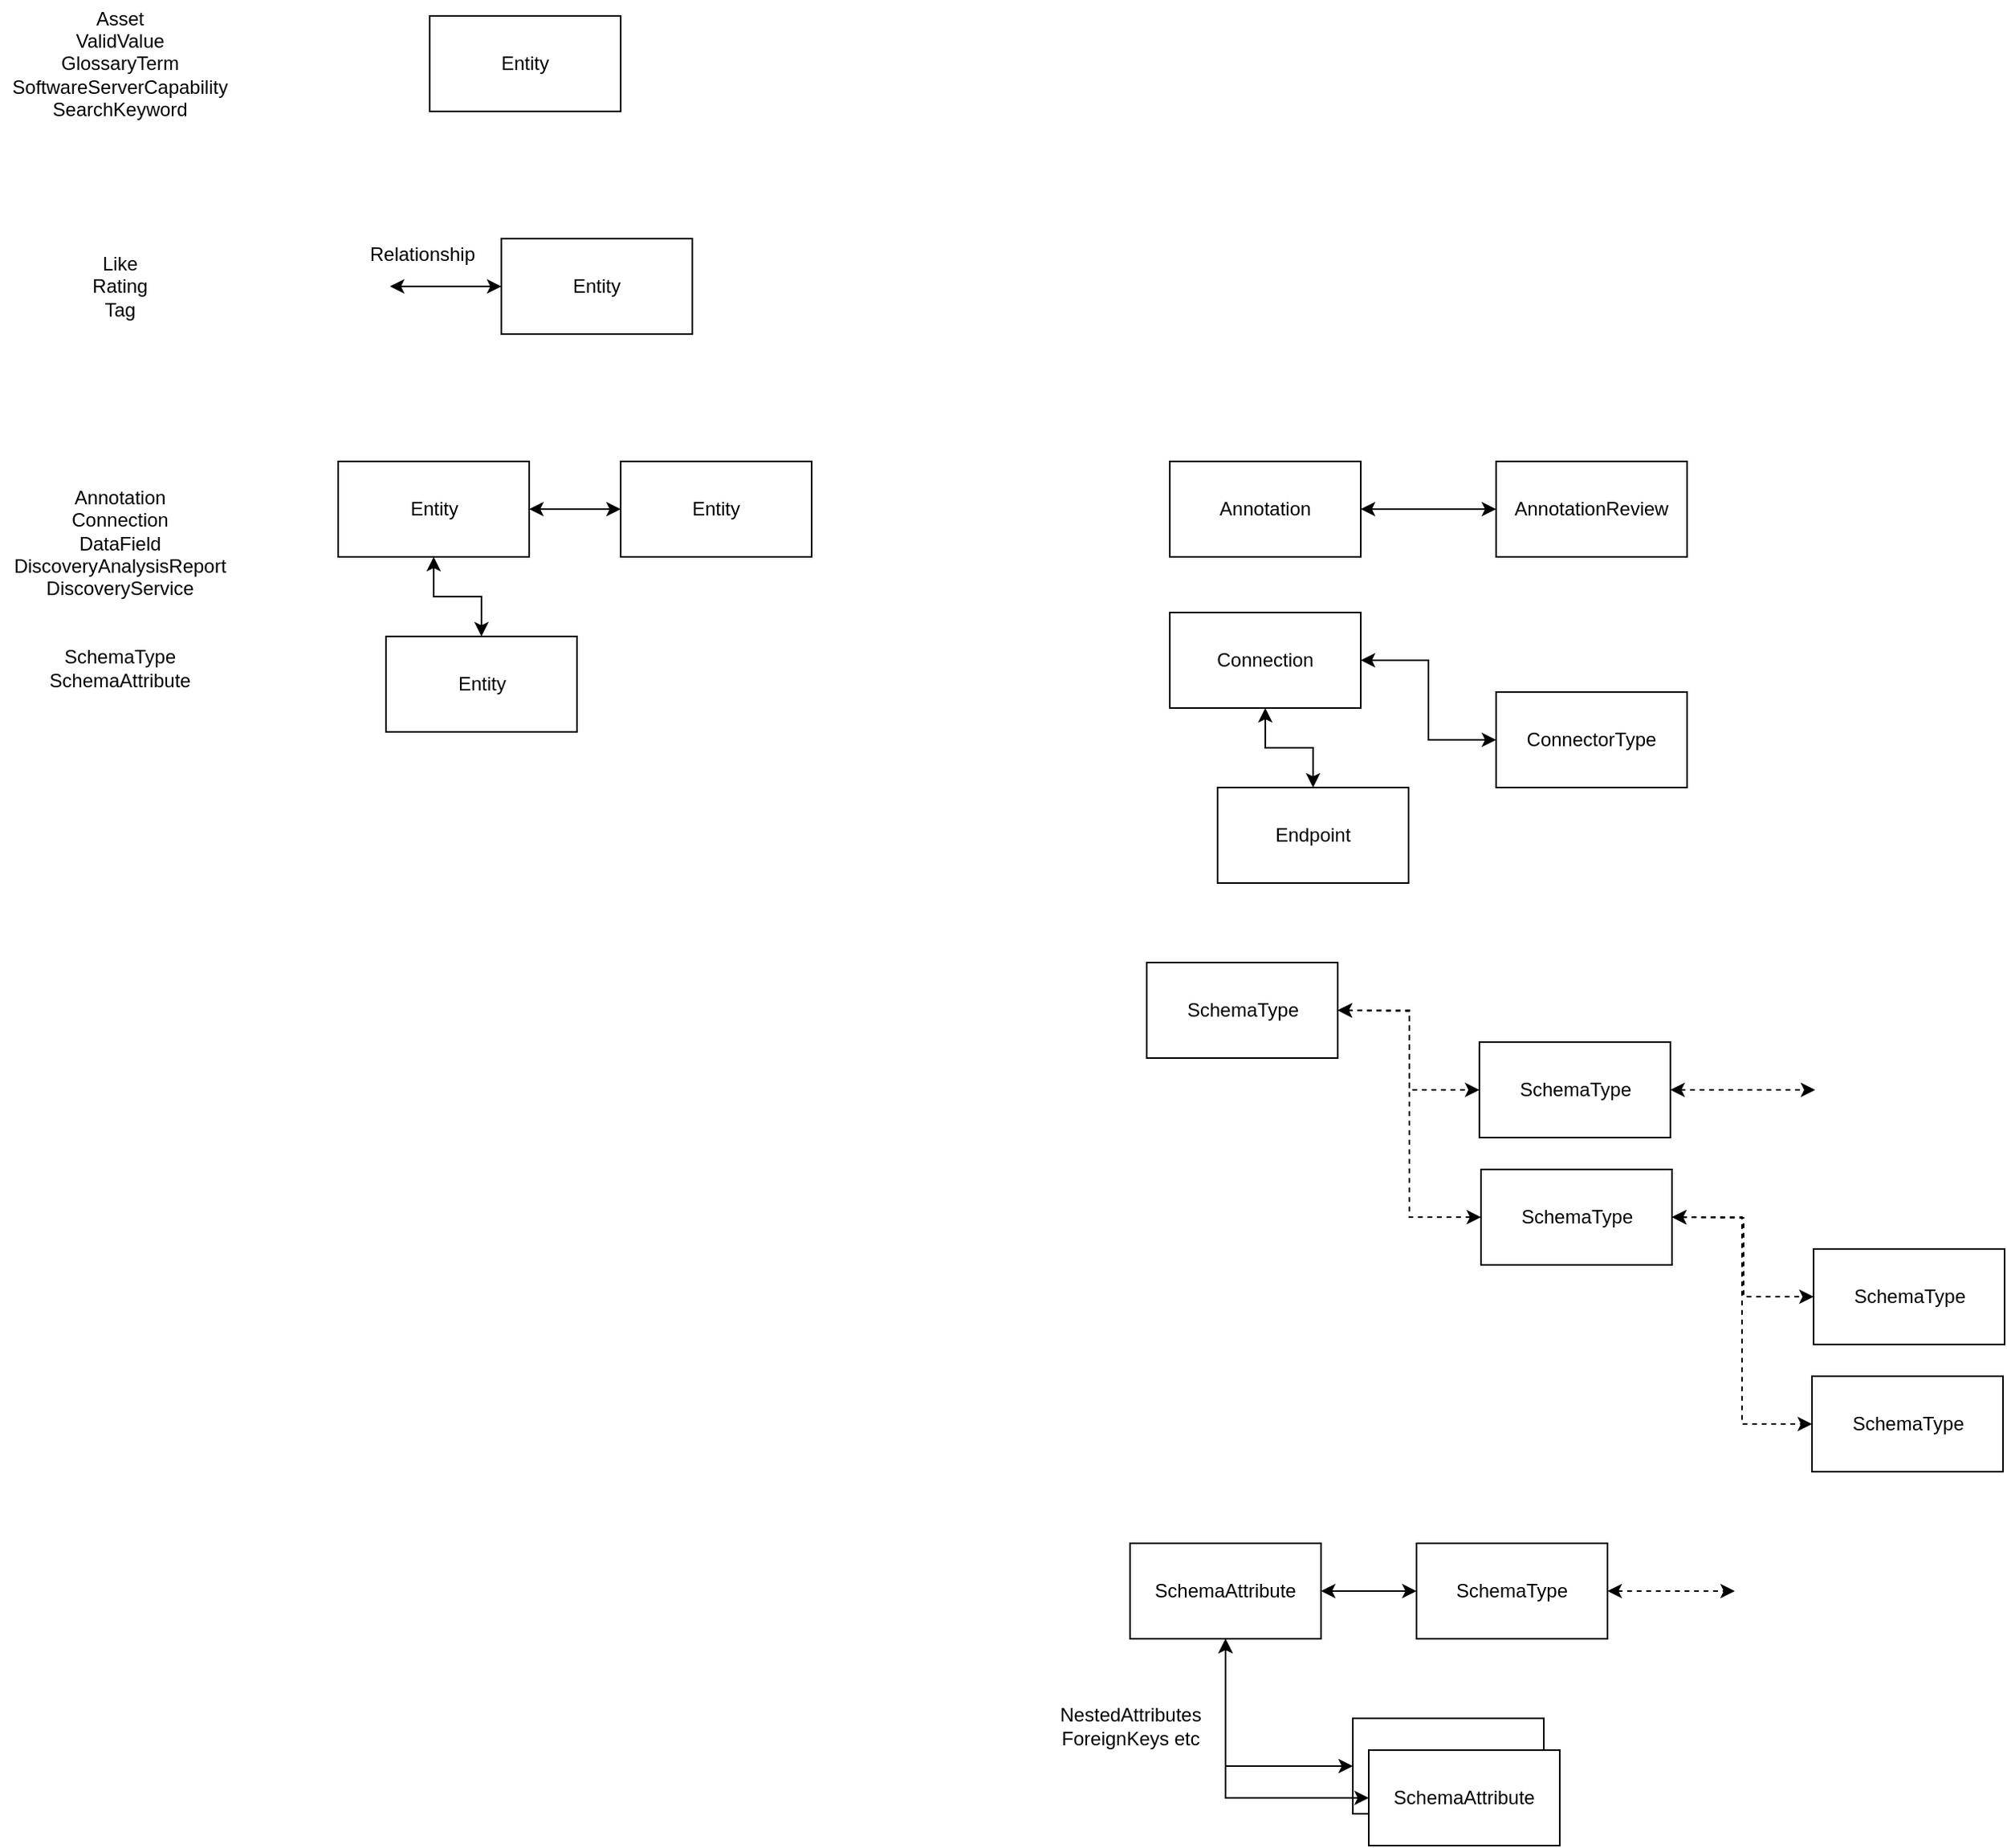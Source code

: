 <mxfile version="13.7.3" type="device" pages="2"><diagram id="WOKe0K098dLTB5CgRUqB" name="bean-patterns"><mxGraphModel dx="1119" dy="774" grid="1" gridSize="10" guides="1" tooltips="1" connect="1" arrows="1" fold="1" page="1" pageScale="1" pageWidth="827" pageHeight="1169" math="0" shadow="0"><root><mxCell id="0"/><mxCell id="1" parent="0"/><mxCell id="wYudcQo1ixllP3mrcvzr-1" value="Entity" style="rounded=0;whiteSpace=wrap;html=1;" vertex="1" parent="1"><mxGeometry x="320" y="100" width="120" height="60" as="geometry"/></mxCell><mxCell id="wYudcQo1ixllP3mrcvzr-2" value="Asset&lt;br&gt;ValidValue&lt;br&gt;GlossaryTerm&lt;br&gt;SoftwareServerCapability&lt;br&gt;SearchKeyword" style="text;html=1;align=center;verticalAlign=middle;resizable=0;points=[];autosize=1;" vertex="1" parent="1"><mxGeometry x="50" y="90" width="150" height="80" as="geometry"/></mxCell><mxCell id="wYudcQo1ixllP3mrcvzr-4" style="edgeStyle=orthogonalEdgeStyle;rounded=0;orthogonalLoop=1;jettySize=auto;html=1;exitX=0;exitY=0.5;exitDx=0;exitDy=0;startArrow=classic;startFill=1;" edge="1" parent="1" source="wYudcQo1ixllP3mrcvzr-3"><mxGeometry relative="1" as="geometry"><mxPoint x="295" y="270" as="targetPoint"/></mxGeometry></mxCell><mxCell id="wYudcQo1ixllP3mrcvzr-3" value="Entity" style="rounded=0;whiteSpace=wrap;html=1;" vertex="1" parent="1"><mxGeometry x="365" y="240" width="120" height="60" as="geometry"/></mxCell><mxCell id="wYudcQo1ixllP3mrcvzr-5" value="Relationship" style="text;html=1;align=center;verticalAlign=middle;resizable=0;points=[];autosize=1;" vertex="1" parent="1"><mxGeometry x="275" y="240" width="80" height="20" as="geometry"/></mxCell><mxCell id="wYudcQo1ixllP3mrcvzr-10" style="edgeStyle=orthogonalEdgeStyle;rounded=0;orthogonalLoop=1;jettySize=auto;html=1;entryX=0;entryY=0.5;entryDx=0;entryDy=0;startArrow=classic;startFill=1;" edge="1" parent="1" source="wYudcQo1ixllP3mrcvzr-7" target="wYudcQo1ixllP3mrcvzr-9"><mxGeometry relative="1" as="geometry"/></mxCell><mxCell id="wYudcQo1ixllP3mrcvzr-12" style="edgeStyle=orthogonalEdgeStyle;rounded=0;orthogonalLoop=1;jettySize=auto;html=1;exitX=0.5;exitY=1;exitDx=0;exitDy=0;entryX=0.5;entryY=0;entryDx=0;entryDy=0;startArrow=classic;startFill=1;" edge="1" parent="1" source="wYudcQo1ixllP3mrcvzr-7" target="wYudcQo1ixllP3mrcvzr-11"><mxGeometry relative="1" as="geometry"/></mxCell><mxCell id="wYudcQo1ixllP3mrcvzr-7" value="Connection" style="rounded=0;whiteSpace=wrap;html=1;" vertex="1" parent="1"><mxGeometry x="785" y="475" width="120" height="60" as="geometry"/></mxCell><mxCell id="wYudcQo1ixllP3mrcvzr-8" value="Like&lt;br&gt;Rating&lt;br&gt;Tag" style="text;html=1;align=center;verticalAlign=middle;resizable=0;points=[];autosize=1;" vertex="1" parent="1"><mxGeometry x="100" y="245" width="50" height="50" as="geometry"/></mxCell><mxCell id="wYudcQo1ixllP3mrcvzr-9" value="ConnectorType" style="rounded=0;whiteSpace=wrap;html=1;" vertex="1" parent="1"><mxGeometry x="990" y="525" width="120" height="60" as="geometry"/></mxCell><mxCell id="wYudcQo1ixllP3mrcvzr-11" value="Endpoint" style="rounded=0;whiteSpace=wrap;html=1;" vertex="1" parent="1"><mxGeometry x="815" y="585" width="120" height="60" as="geometry"/></mxCell><mxCell id="wYudcQo1ixllP3mrcvzr-13" value="Annotation&lt;br&gt;Connection&lt;br&gt;DataField&lt;br&gt;DiscoveryAnalysisReport&lt;br&gt;DiscoveryService&lt;br&gt;&lt;br&gt;&lt;br&gt;SchemaType&lt;br&gt;SchemaAttribute" style="text;html=1;align=center;verticalAlign=middle;resizable=0;points=[];autosize=1;" vertex="1" parent="1"><mxGeometry x="50" y="395" width="150" height="130" as="geometry"/></mxCell><mxCell id="N41MBb1XybE42FLAw9Z4-1" style="edgeStyle=orthogonalEdgeStyle;rounded=0;orthogonalLoop=1;jettySize=auto;html=1;entryX=0;entryY=0.5;entryDx=0;entryDy=0;startArrow=classic;startFill=1;" edge="1" parent="1" source="N41MBb1XybE42FLAw9Z4-3" target="N41MBb1XybE42FLAw9Z4-4"><mxGeometry relative="1" as="geometry"/></mxCell><mxCell id="N41MBb1XybE42FLAw9Z4-3" value="Annotation" style="rounded=0;whiteSpace=wrap;html=1;" vertex="1" parent="1"><mxGeometry x="785" y="380" width="120" height="60" as="geometry"/></mxCell><mxCell id="N41MBb1XybE42FLAw9Z4-4" value="AnnotationReview" style="rounded=0;whiteSpace=wrap;html=1;" vertex="1" parent="1"><mxGeometry x="990" y="380" width="120" height="60" as="geometry"/></mxCell><mxCell id="N41MBb1XybE42FLAw9Z4-7" value="SchemaType" style="rounded=0;whiteSpace=wrap;html=1;" vertex="1" parent="1"><mxGeometry x="770.5" y="695" width="120" height="60" as="geometry"/></mxCell><mxCell id="N41MBb1XybE42FLAw9Z4-8" style="edgeStyle=orthogonalEdgeStyle;rounded=0;orthogonalLoop=1;jettySize=auto;html=1;entryX=0;entryY=0.5;entryDx=0;entryDy=0;startArrow=classic;startFill=1;dashed=1;" edge="1" parent="1" target="N41MBb1XybE42FLAw9Z4-9"><mxGeometry relative="1" as="geometry"><mxPoint x="890.5" y="725" as="sourcePoint"/></mxGeometry></mxCell><mxCell id="N41MBb1XybE42FLAw9Z4-25" style="edgeStyle=orthogonalEdgeStyle;rounded=0;orthogonalLoop=1;jettySize=auto;html=1;exitX=1;exitY=0.5;exitDx=0;exitDy=0;startArrow=classic;startFill=1;dashed=1;" edge="1" parent="1" source="N41MBb1XybE42FLAw9Z4-9"><mxGeometry relative="1" as="geometry"><mxPoint x="1190.5" y="775" as="targetPoint"/></mxGeometry></mxCell><mxCell id="N41MBb1XybE42FLAw9Z4-9" value="SchemaType" style="rounded=0;whiteSpace=wrap;html=1;" vertex="1" parent="1"><mxGeometry x="979.5" y="745" width="120" height="60" as="geometry"/></mxCell><mxCell id="N41MBb1XybE42FLAw9Z4-10" style="edgeStyle=orthogonalEdgeStyle;rounded=0;orthogonalLoop=1;jettySize=auto;html=1;entryX=0;entryY=0.5;entryDx=0;entryDy=0;startArrow=classic;startFill=1;exitX=1;exitY=0.5;exitDx=0;exitDy=0;dashed=1;" edge="1" parent="1" target="N41MBb1XybE42FLAw9Z4-11" source="N41MBb1XybE42FLAw9Z4-7"><mxGeometry relative="1" as="geometry"><mxPoint x="891.5" y="805" as="sourcePoint"/></mxGeometry></mxCell><mxCell id="N41MBb1XybE42FLAw9Z4-11" value="SchemaType" style="rounded=0;whiteSpace=wrap;html=1;" vertex="1" parent="1"><mxGeometry x="980.5" y="825" width="120" height="60" as="geometry"/></mxCell><mxCell id="N41MBb1XybE42FLAw9Z4-12" style="edgeStyle=orthogonalEdgeStyle;rounded=0;orthogonalLoop=1;jettySize=auto;html=1;entryX=0;entryY=0.5;entryDx=0;entryDy=0;startArrow=classic;startFill=1;dashed=1;" edge="1" parent="1" target="N41MBb1XybE42FLAw9Z4-13"><mxGeometry relative="1" as="geometry"><mxPoint x="1100.5" y="855" as="sourcePoint"/></mxGeometry></mxCell><mxCell id="N41MBb1XybE42FLAw9Z4-13" value="SchemaType" style="rounded=0;whiteSpace=wrap;html=1;" vertex="1" parent="1"><mxGeometry x="1189.5" y="875" width="120" height="60" as="geometry"/></mxCell><mxCell id="N41MBb1XybE42FLAw9Z4-14" style="edgeStyle=orthogonalEdgeStyle;rounded=0;orthogonalLoop=1;jettySize=auto;html=1;entryX=0;entryY=0.5;entryDx=0;entryDy=0;startArrow=classic;startFill=1;exitX=1;exitY=0.5;exitDx=0;exitDy=0;dashed=1;" edge="1" parent="1" target="N41MBb1XybE42FLAw9Z4-15" source="N41MBb1XybE42FLAw9Z4-11"><mxGeometry relative="1" as="geometry"><mxPoint x="1099.5" y="935" as="sourcePoint"/></mxGeometry></mxCell><mxCell id="N41MBb1XybE42FLAw9Z4-15" value="SchemaType" style="rounded=0;whiteSpace=wrap;html=1;" vertex="1" parent="1"><mxGeometry x="1188.5" y="955" width="120" height="60" as="geometry"/></mxCell><mxCell id="N41MBb1XybE42FLAw9Z4-20" style="edgeStyle=orthogonalEdgeStyle;rounded=0;orthogonalLoop=1;jettySize=auto;html=1;exitX=1;exitY=0.5;exitDx=0;exitDy=0;startArrow=classic;startFill=1;" edge="1" parent="1" source="N41MBb1XybE42FLAw9Z4-16" target="N41MBb1XybE42FLAw9Z4-18"><mxGeometry relative="1" as="geometry"/></mxCell><mxCell id="N41MBb1XybE42FLAw9Z4-23" style="edgeStyle=orthogonalEdgeStyle;rounded=0;orthogonalLoop=1;jettySize=auto;html=1;exitX=0.5;exitY=1;exitDx=0;exitDy=0;entryX=0;entryY=0.5;entryDx=0;entryDy=0;startArrow=classic;startFill=1;" edge="1" parent="1" source="N41MBb1XybE42FLAw9Z4-16" target="N41MBb1XybE42FLAw9Z4-21"><mxGeometry relative="1" as="geometry"/></mxCell><mxCell id="N41MBb1XybE42FLAw9Z4-16" value="SchemaAttribute" style="rounded=0;whiteSpace=wrap;html=1;" vertex="1" parent="1"><mxGeometry x="760" y="1060" width="120" height="60" as="geometry"/></mxCell><mxCell id="N41MBb1XybE42FLAw9Z4-19" style="edgeStyle=orthogonalEdgeStyle;rounded=0;orthogonalLoop=1;jettySize=auto;html=1;exitX=1;exitY=0.5;exitDx=0;exitDy=0;startArrow=classic;startFill=1;dashed=1;" edge="1" parent="1" source="N41MBb1XybE42FLAw9Z4-18"><mxGeometry relative="1" as="geometry"><mxPoint x="1140" y="1090" as="targetPoint"/></mxGeometry></mxCell><mxCell id="N41MBb1XybE42FLAw9Z4-18" value="SchemaType" style="rounded=0;whiteSpace=wrap;html=1;" vertex="1" parent="1"><mxGeometry x="940" y="1060" width="120" height="60" as="geometry"/></mxCell><mxCell id="N41MBb1XybE42FLAw9Z4-21" value="SchemaAttribute" style="rounded=0;whiteSpace=wrap;html=1;" vertex="1" parent="1"><mxGeometry x="900" y="1170" width="120" height="60" as="geometry"/></mxCell><mxCell id="N41MBb1XybE42FLAw9Z4-22" value="SchemaAttribute" style="rounded=0;whiteSpace=wrap;html=1;" vertex="1" parent="1"><mxGeometry x="910" y="1190" width="120" height="60" as="geometry"/></mxCell><mxCell id="N41MBb1XybE42FLAw9Z4-24" style="edgeStyle=orthogonalEdgeStyle;rounded=0;orthogonalLoop=1;jettySize=auto;html=1;entryX=0;entryY=0.5;entryDx=0;entryDy=0;startArrow=classic;startFill=1;" edge="1" parent="1" source="N41MBb1XybE42FLAw9Z4-16" target="N41MBb1XybE42FLAw9Z4-22"><mxGeometry relative="1" as="geometry"><Array as="points"><mxPoint x="820" y="1220"/></Array></mxGeometry></mxCell><mxCell id="N41MBb1XybE42FLAw9Z4-26" value="NestedAttributes&lt;br&gt;ForeignKeys etc" style="text;html=1;align=center;verticalAlign=middle;resizable=0;points=[];autosize=1;" vertex="1" parent="1"><mxGeometry x="710" y="1160" width="100" height="30" as="geometry"/></mxCell><mxCell id="ffKWz_RVuydZKZG0DhGt-1" style="edgeStyle=orthogonalEdgeStyle;rounded=0;orthogonalLoop=1;jettySize=auto;html=1;entryX=0;entryY=0.5;entryDx=0;entryDy=0;startArrow=classic;startFill=1;" edge="1" parent="1" source="ffKWz_RVuydZKZG0DhGt-3" target="ffKWz_RVuydZKZG0DhGt-4"><mxGeometry relative="1" as="geometry"/></mxCell><mxCell id="ffKWz_RVuydZKZG0DhGt-2" style="edgeStyle=orthogonalEdgeStyle;rounded=0;orthogonalLoop=1;jettySize=auto;html=1;exitX=0.5;exitY=1;exitDx=0;exitDy=0;entryX=0.5;entryY=0;entryDx=0;entryDy=0;startArrow=classic;startFill=1;" edge="1" parent="1" source="ffKWz_RVuydZKZG0DhGt-3" target="ffKWz_RVuydZKZG0DhGt-5"><mxGeometry relative="1" as="geometry"/></mxCell><mxCell id="ffKWz_RVuydZKZG0DhGt-3" value="Entity" style="rounded=0;whiteSpace=wrap;html=1;" vertex="1" parent="1"><mxGeometry x="262.5" y="380" width="120" height="60" as="geometry"/></mxCell><mxCell id="ffKWz_RVuydZKZG0DhGt-4" value="Entity" style="rounded=0;whiteSpace=wrap;html=1;" vertex="1" parent="1"><mxGeometry x="440" y="380" width="120" height="60" as="geometry"/></mxCell><mxCell id="ffKWz_RVuydZKZG0DhGt-5" value="Entity" style="rounded=0;whiteSpace=wrap;html=1;" vertex="1" parent="1"><mxGeometry x="292.5" y="490" width="120" height="60" as="geometry"/></mxCell></root></mxGraphModel></diagram><diagram name="responsibilities" id="yt_lbJtnSAwA9r3Q_f6L"><mxGraphModel dx="1119" dy="774" grid="1" gridSize="10" guides="1" tooltips="1" connect="1" arrows="1" fold="1" page="1" pageScale="1" pageWidth="827" pageHeight="1169" math="0" shadow="0"><root><mxCell id="2n9loXJhLhWu4KnUcAPW-0"/><mxCell id="2n9loXJhLhWu4KnUcAPW-1" parent="2n9loXJhLhWu4KnUcAPW-0"/><mxCell id="pELzRI2JIFEomOu9lGyd-0" value="Beans" style="rounded=0;whiteSpace=wrap;html=1;" vertex="1" parent="2n9loXJhLhWu4KnUcAPW-1"><mxGeometry x="250" y="150" width="120" height="60" as="geometry"/></mxCell><mxCell id="pELzRI2JIFEomOu9lGyd-1" value="Converter" style="whiteSpace=wrap;html=1;" vertex="1" parent="2n9loXJhLhWu4KnUcAPW-1"><mxGeometry x="440" y="150" width="110" height="60" as="geometry"/></mxCell><mxCell id="pELzRI2JIFEomOu9lGyd-2" value="" style="endArrow=none;html=1;dashed=1;" edge="1" parent="2n9loXJhLhWu4KnUcAPW-1"><mxGeometry width="50" height="50" relative="1" as="geometry"><mxPoint x="120" y="230" as="sourcePoint"/><mxPoint x="630" y="230" as="targetPoint"/></mxGeometry></mxCell><mxCell id="pELzRI2JIFEomOu9lGyd-3" value="Handler" style="rounded=0;whiteSpace=wrap;html=1;" vertex="1" parent="2n9loXJhLhWu4KnUcAPW-1"><mxGeometry x="200" y="270" width="120" height="60" as="geometry"/></mxCell><mxCell id="pELzRI2JIFEomOu9lGyd-4" value="Builder" style="rounded=0;whiteSpace=wrap;html=1;" vertex="1" parent="2n9loXJhLhWu4KnUcAPW-1"><mxGeometry x="340" y="270" width="120" height="60" as="geometry"/></mxCell><mxCell id="pELzRI2JIFEomOu9lGyd-5" value="Mapper" style="rounded=0;whiteSpace=wrap;html=1;" vertex="1" parent="2n9loXJhLhWu4KnUcAPW-1"><mxGeometry x="480" y="270" width="120" height="60" as="geometry"/></mxCell><mxCell id="pELzRI2JIFEomOu9lGyd-6" value="OMAS" style="text;html=1;align=center;verticalAlign=middle;resizable=0;points=[];autosize=1;" vertex="1" parent="2n9loXJhLhWu4KnUcAPW-1"><mxGeometry x="65" y="130" width="50" height="20" as="geometry"/></mxCell><mxCell id="pELzRI2JIFEomOu9lGyd-7" value="GenericHandler" style="text;html=1;align=center;verticalAlign=middle;resizable=0;points=[];autosize=1;" vertex="1" parent="2n9loXJhLhWu4KnUcAPW-1"><mxGeometry x="40" y="270" width="100" height="20" as="geometry"/></mxCell><mxCell id="pELzRI2JIFEomOu9lGyd-8" value="" style="endArrow=none;html=1;dashed=1;" edge="1" parent="2n9loXJhLhWu4KnUcAPW-1"><mxGeometry width="50" height="50" relative="1" as="geometry"><mxPoint x="120" y="370" as="sourcePoint"/><mxPoint x="630" y="370" as="targetPoint"/></mxGeometry></mxCell><mxCell id="pELzRI2JIFEomOu9lGyd-9" value="RepositoryHandler" style="rounded=0;whiteSpace=wrap;html=1;" vertex="1" parent="2n9loXJhLhWu4KnUcAPW-1"><mxGeometry x="240" y="400" width="120" height="60" as="geometry"/></mxCell><mxCell id="pELzRI2JIFEomOu9lGyd-10" value="Iterators" style="rounded=0;whiteSpace=wrap;html=1;" vertex="1" parent="2n9loXJhLhWu4KnUcAPW-1"><mxGeometry x="430" y="400" width="120" height="60" as="geometry"/></mxCell><mxCell id="pELzRI2JIFEomOu9lGyd-11" value="" style="endArrow=none;html=1;dashed=1;" edge="1" parent="2n9loXJhLhWu4KnUcAPW-1"><mxGeometry width="50" height="50" relative="1" as="geometry"><mxPoint x="120" y="490" as="sourcePoint"/><mxPoint x="630" y="490" as="targetPoint"/></mxGeometry></mxCell><mxCell id="pELzRI2JIFEomOu9lGyd-12" value="OMRS" style="text;html=1;align=center;verticalAlign=middle;resizable=0;points=[];autosize=1;" vertex="1" parent="2n9loXJhLhWu4KnUcAPW-1"><mxGeometry x="360" y="510" width="50" height="20" as="geometry"/></mxCell><mxCell id="pELzRI2JIFEomOu9lGyd-13" value="RepositoryHandler" style="text;html=1;align=center;verticalAlign=middle;resizable=0;points=[];autosize=1;" vertex="1" parent="2n9loXJhLhWu4KnUcAPW-1"><mxGeometry x="40" y="410" width="110" height="20" as="geometry"/></mxCell></root></mxGraphModel></diagram></mxfile>